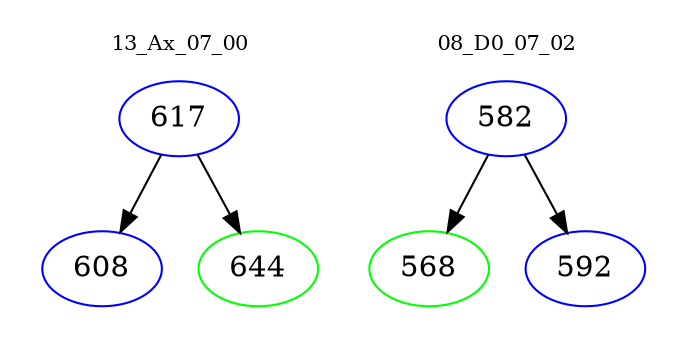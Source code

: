 digraph{
subgraph cluster_0 {
color = white
label = "13_Ax_07_00";
fontsize=10;
T0_617 [label="617", color="blue"]
T0_617 -> T0_608 [color="black"]
T0_608 [label="608", color="blue"]
T0_617 -> T0_644 [color="black"]
T0_644 [label="644", color="green"]
}
subgraph cluster_1 {
color = white
label = "08_D0_07_02";
fontsize=10;
T1_582 [label="582", color="blue"]
T1_582 -> T1_568 [color="black"]
T1_568 [label="568", color="green"]
T1_582 -> T1_592 [color="black"]
T1_592 [label="592", color="blue"]
}
}
